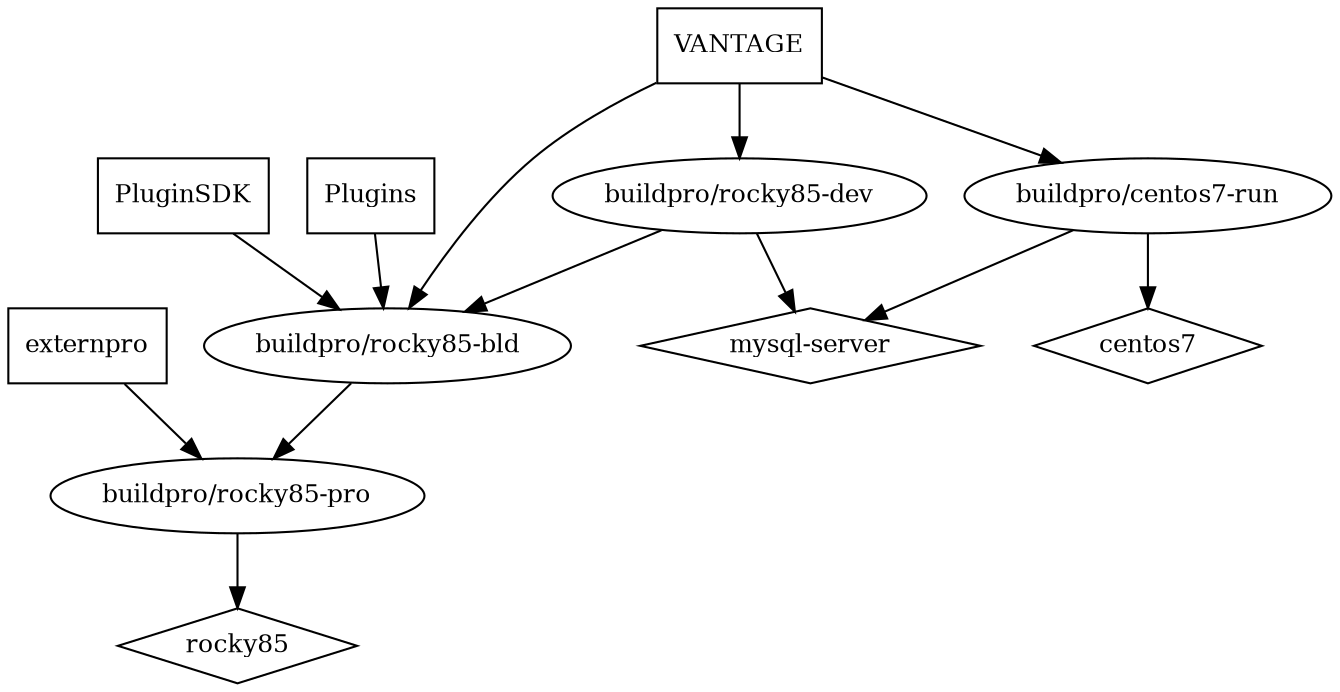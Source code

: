 digraph GG {
  node [fontsize=12];
  "centos7" [shape=diamond];
  "rocky85" [shape=diamond];
  "mysql-server" [shape=diamond];
  "externpro" [shape=box];
  "PluginSDK" [shape=box];
  "Plugins" [shape=box];
  "VANTAGE" [shape=box];
  "buildpro/centos7-run" -> "centos7";
  "buildpro/rocky85-pro" -> "rocky85";
  "buildpro/rocky85-bld" -> "buildpro/rocky85-pro";
  "buildpro/rocky85-dev" -> "buildpro/rocky85-bld";
  "buildpro/rocky85-dev" -> "mysql-server";
  "buildpro/centos7-run" -> "mysql-server";
  "externpro" -> "buildpro/rocky85-pro";
  "PluginSDK" -> "buildpro/rocky85-bld";
  "Plugins" -> "buildpro/rocky85-bld";
  "VANTAGE" -> "buildpro/rocky85-bld";
  "VANTAGE" -> "buildpro/rocky85-dev";
  "VANTAGE" -> "buildpro/centos7-run";
}
